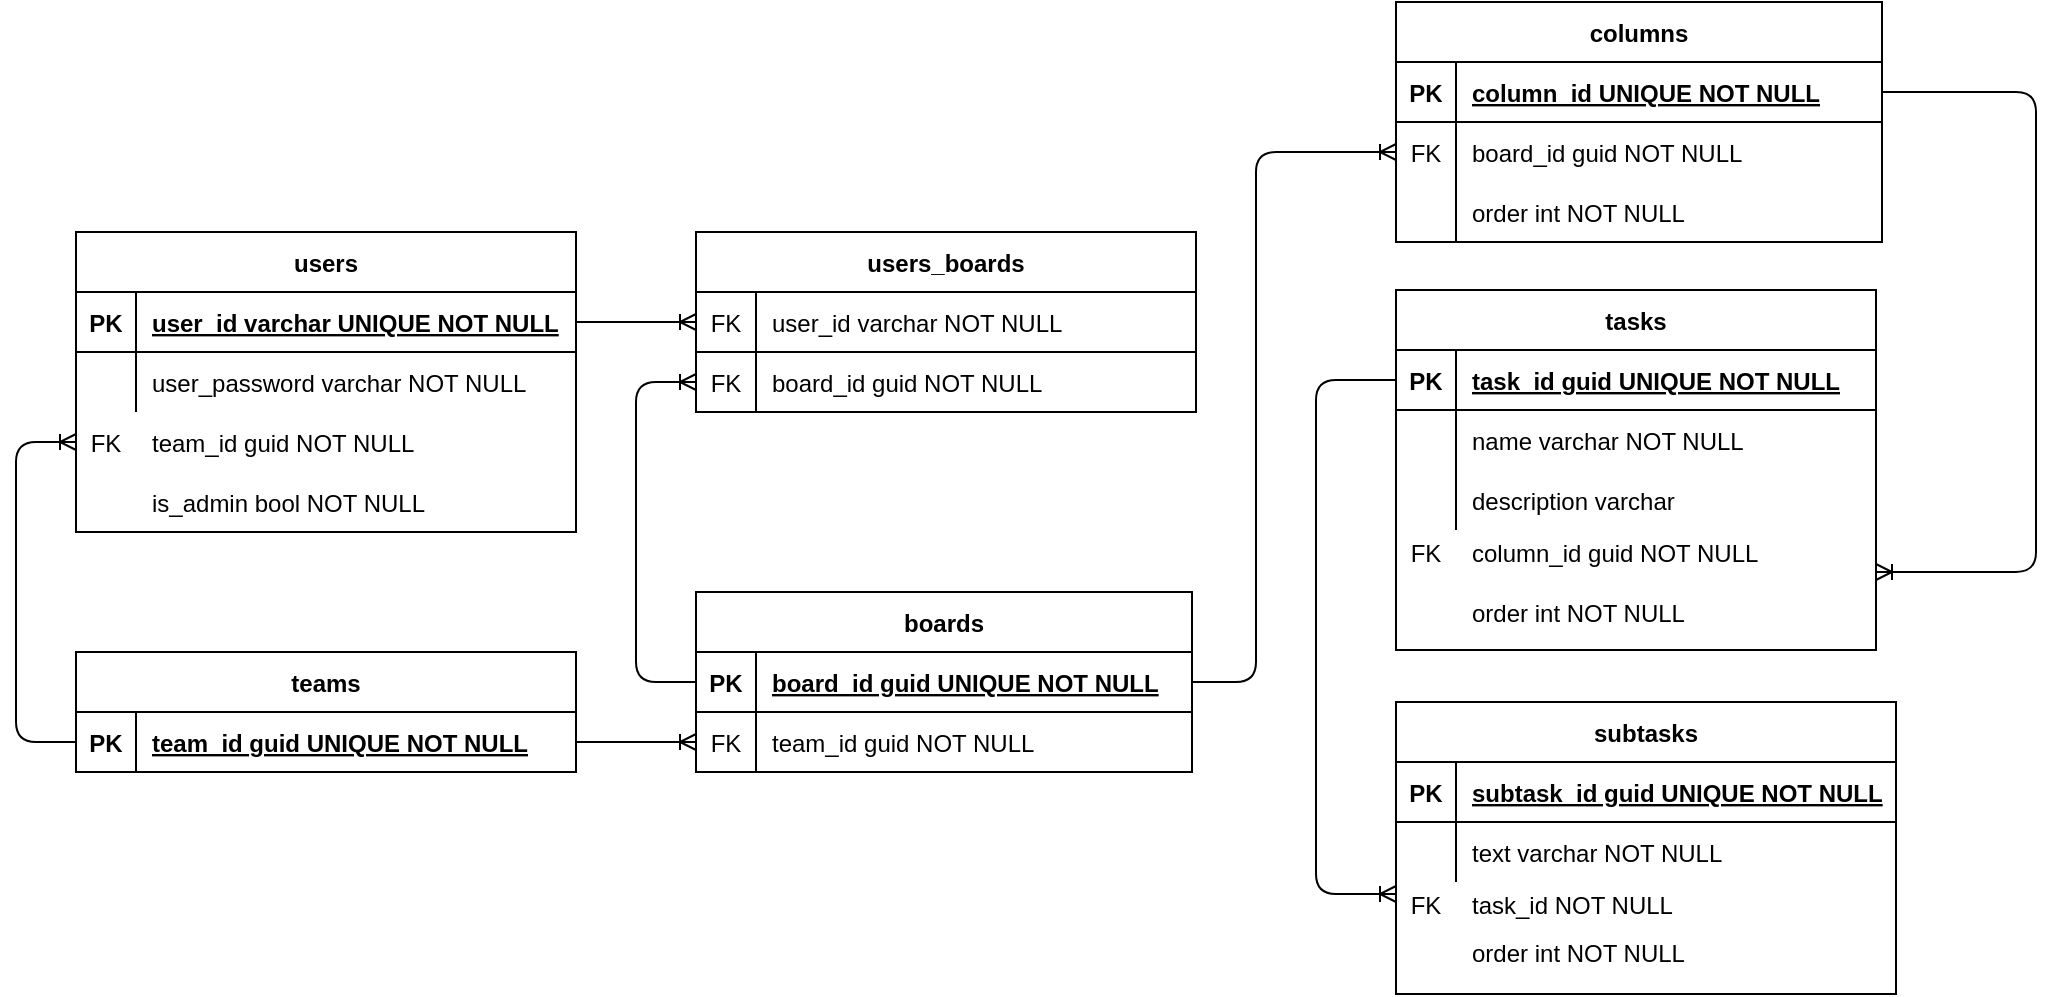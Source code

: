<mxfile version="14.5.1" type="device"><diagram id="R2lEEEUBdFMjLlhIrx00" name="Page-1"><mxGraphModel dx="2066" dy="1142" grid="1" gridSize="10" guides="1" tooltips="1" connect="1" arrows="1" fold="1" page="1" pageScale="1" pageWidth="1169" pageHeight="827" math="0" shadow="0" extFonts="Permanent Marker^https://fonts.googleapis.com/css?family=Permanent+Marker"><root><mxCell id="0"/><mxCell id="1" parent="0"/><mxCell id="C-vyLk0tnHw3VtMMgP7b-13" value="teams" style="shape=table;startSize=30;container=1;collapsible=1;childLayout=tableLayout;fixedRows=1;rowLines=0;fontStyle=1;align=center;resizeLast=1;" parent="1" vertex="1"><mxGeometry x="100" y="489" width="250" height="60" as="geometry"/></mxCell><mxCell id="C-vyLk0tnHw3VtMMgP7b-14" value="" style="shape=partialRectangle;collapsible=0;dropTarget=0;pointerEvents=0;fillColor=none;points=[[0,0.5],[1,0.5]];portConstraint=eastwest;top=0;left=0;right=0;bottom=1;" parent="C-vyLk0tnHw3VtMMgP7b-13" vertex="1"><mxGeometry y="30" width="250" height="30" as="geometry"/></mxCell><mxCell id="C-vyLk0tnHw3VtMMgP7b-15" value="PK" style="shape=partialRectangle;overflow=hidden;connectable=0;fillColor=none;top=0;left=0;bottom=0;right=0;fontStyle=1;" parent="C-vyLk0tnHw3VtMMgP7b-14" vertex="1"><mxGeometry width="30" height="30" as="geometry"/></mxCell><mxCell id="C-vyLk0tnHw3VtMMgP7b-16" value="team_id guid UNIQUE NOT NULL" style="shape=partialRectangle;overflow=hidden;connectable=0;fillColor=none;top=0;left=0;bottom=0;right=0;align=left;spacingLeft=6;fontStyle=5;" parent="C-vyLk0tnHw3VtMMgP7b-14" vertex="1"><mxGeometry x="30" width="220" height="30" as="geometry"/></mxCell><mxCell id="C-vyLk0tnHw3VtMMgP7b-23" value="users" style="shape=table;startSize=30;container=1;collapsible=1;childLayout=tableLayout;fixedRows=1;rowLines=0;fontStyle=1;align=center;resizeLast=1;" parent="1" vertex="1"><mxGeometry x="100" y="279" width="250" height="150" as="geometry"/></mxCell><mxCell id="C-vyLk0tnHw3VtMMgP7b-24" value="" style="shape=partialRectangle;collapsible=0;dropTarget=0;pointerEvents=0;fillColor=none;points=[[0,0.5],[1,0.5]];portConstraint=eastwest;top=0;left=0;right=0;bottom=1;" parent="C-vyLk0tnHw3VtMMgP7b-23" vertex="1"><mxGeometry y="30" width="250" height="30" as="geometry"/></mxCell><mxCell id="C-vyLk0tnHw3VtMMgP7b-25" value="PK" style="shape=partialRectangle;overflow=hidden;connectable=0;fillColor=none;top=0;left=0;bottom=0;right=0;fontStyle=1;" parent="C-vyLk0tnHw3VtMMgP7b-24" vertex="1"><mxGeometry width="30" height="30" as="geometry"/></mxCell><mxCell id="C-vyLk0tnHw3VtMMgP7b-26" value="user_id varchar UNIQUE NOT NULL" style="shape=partialRectangle;overflow=hidden;connectable=0;fillColor=none;top=0;left=0;bottom=0;right=0;align=left;spacingLeft=6;fontStyle=5;" parent="C-vyLk0tnHw3VtMMgP7b-24" vertex="1"><mxGeometry x="30" width="220" height="30" as="geometry"/></mxCell><mxCell id="C-vyLk0tnHw3VtMMgP7b-27" value="" style="shape=partialRectangle;collapsible=0;dropTarget=0;pointerEvents=0;fillColor=none;points=[[0,0.5],[1,0.5]];portConstraint=eastwest;top=0;left=0;right=0;bottom=0;" parent="C-vyLk0tnHw3VtMMgP7b-23" vertex="1"><mxGeometry y="60" width="250" height="30" as="geometry"/></mxCell><mxCell id="C-vyLk0tnHw3VtMMgP7b-28" value="" style="shape=partialRectangle;overflow=hidden;connectable=0;fillColor=none;top=0;left=0;bottom=0;right=0;" parent="C-vyLk0tnHw3VtMMgP7b-27" vertex="1"><mxGeometry width="30" height="30" as="geometry"/></mxCell><mxCell id="C-vyLk0tnHw3VtMMgP7b-29" value="user_password varchar NOT NULL" style="shape=partialRectangle;overflow=hidden;connectable=0;fillColor=none;top=0;left=0;bottom=0;right=0;align=left;spacingLeft=6;" parent="C-vyLk0tnHw3VtMMgP7b-27" vertex="1"><mxGeometry x="30" width="220" height="30" as="geometry"/></mxCell><mxCell id="38hJVAJg7Ue8zF0BsjDL-2" value="" style="shape=partialRectangle;collapsible=0;dropTarget=0;pointerEvents=0;fillColor=none;points=[[0,0.5],[1,0.5]];portConstraint=eastwest;top=0;left=0;right=0;bottom=0;" vertex="1" parent="1"><mxGeometry x="100" y="369" width="250" height="30" as="geometry"/></mxCell><mxCell id="38hJVAJg7Ue8zF0BsjDL-3" value="FK" style="shape=partialRectangle;overflow=hidden;connectable=0;fillColor=none;top=0;left=0;bottom=0;right=0;" vertex="1" parent="38hJVAJg7Ue8zF0BsjDL-2"><mxGeometry width="30" height="30" as="geometry"/></mxCell><mxCell id="38hJVAJg7Ue8zF0BsjDL-4" value="team_id guid NOT NULL" style="shape=partialRectangle;overflow=hidden;connectable=0;fillColor=none;top=0;left=0;bottom=0;right=0;align=left;spacingLeft=6;" vertex="1" parent="38hJVAJg7Ue8zF0BsjDL-2"><mxGeometry x="30" width="220" height="30" as="geometry"/></mxCell><mxCell id="38hJVAJg7Ue8zF0BsjDL-10" value="boards" style="shape=table;startSize=30;container=1;collapsible=1;childLayout=tableLayout;fixedRows=1;rowLines=0;fontStyle=1;align=center;resizeLast=1;" vertex="1" parent="1"><mxGeometry x="410" y="459" width="248" height="90" as="geometry"><mxRectangle x="482" y="300" width="70" height="30" as="alternateBounds"/></mxGeometry></mxCell><mxCell id="38hJVAJg7Ue8zF0BsjDL-11" value="" style="shape=partialRectangle;collapsible=0;dropTarget=0;pointerEvents=0;fillColor=none;top=0;left=0;bottom=1;right=0;points=[[0,0.5],[1,0.5]];portConstraint=eastwest;" vertex="1" parent="38hJVAJg7Ue8zF0BsjDL-10"><mxGeometry y="30" width="248" height="30" as="geometry"/></mxCell><mxCell id="38hJVAJg7Ue8zF0BsjDL-12" value="PK" style="shape=partialRectangle;connectable=0;fillColor=none;top=0;left=0;bottom=0;right=0;fontStyle=1;overflow=hidden;" vertex="1" parent="38hJVAJg7Ue8zF0BsjDL-11"><mxGeometry width="30" height="30" as="geometry"/></mxCell><mxCell id="38hJVAJg7Ue8zF0BsjDL-13" value="board_id guid UNIQUE NOT NULL" style="shape=partialRectangle;connectable=0;fillColor=none;top=0;left=0;bottom=0;right=0;align=left;spacingLeft=6;fontStyle=5;overflow=hidden;" vertex="1" parent="38hJVAJg7Ue8zF0BsjDL-11"><mxGeometry x="30" width="218" height="30" as="geometry"/></mxCell><mxCell id="38hJVAJg7Ue8zF0BsjDL-14" value="" style="shape=partialRectangle;collapsible=0;dropTarget=0;pointerEvents=0;fillColor=none;top=0;left=0;bottom=0;right=0;points=[[0,0.5],[1,0.5]];portConstraint=eastwest;" vertex="1" parent="38hJVAJg7Ue8zF0BsjDL-10"><mxGeometry y="60" width="248" height="30" as="geometry"/></mxCell><mxCell id="38hJVAJg7Ue8zF0BsjDL-15" value="FK" style="shape=partialRectangle;connectable=0;fillColor=none;top=0;left=0;bottom=0;right=0;editable=1;overflow=hidden;" vertex="1" parent="38hJVAJg7Ue8zF0BsjDL-14"><mxGeometry width="30" height="30" as="geometry"/></mxCell><mxCell id="38hJVAJg7Ue8zF0BsjDL-16" value="team_id guid NOT NULL" style="shape=partialRectangle;connectable=0;fillColor=none;top=0;left=0;bottom=0;right=0;align=left;spacingLeft=6;overflow=hidden;" vertex="1" parent="38hJVAJg7Ue8zF0BsjDL-14"><mxGeometry x="30" width="218" height="30" as="geometry"/></mxCell><mxCell id="38hJVAJg7Ue8zF0BsjDL-29" value="" style="edgeStyle=orthogonalEdgeStyle;fontSize=12;html=1;endArrow=ERoneToMany;exitX=1;exitY=0.5;exitDx=0;exitDy=0;entryX=0;entryY=0.5;entryDx=0;entryDy=0;" edge="1" parent="1" source="C-vyLk0tnHw3VtMMgP7b-14" target="38hJVAJg7Ue8zF0BsjDL-14"><mxGeometry width="100" height="100" relative="1" as="geometry"><mxPoint x="242" y="819" as="sourcePoint"/><mxPoint x="342" y="719" as="targetPoint"/></mxGeometry></mxCell><mxCell id="38hJVAJg7Ue8zF0BsjDL-30" value="users_boards" style="shape=table;startSize=30;container=1;collapsible=1;childLayout=tableLayout;fixedRows=1;rowLines=0;fontStyle=1;align=center;resizeLast=1;" vertex="1" parent="1"><mxGeometry x="410" y="279" width="250" height="90" as="geometry"/></mxCell><mxCell id="38hJVAJg7Ue8zF0BsjDL-31" value="" style="shape=partialRectangle;collapsible=0;dropTarget=0;pointerEvents=0;fillColor=none;top=0;left=0;bottom=1;right=0;points=[[0,0.5],[1,0.5]];portConstraint=eastwest;" vertex="1" parent="38hJVAJg7Ue8zF0BsjDL-30"><mxGeometry y="30" width="250" height="30" as="geometry"/></mxCell><mxCell id="38hJVAJg7Ue8zF0BsjDL-32" value="FK" style="shape=partialRectangle;connectable=0;fillColor=none;top=0;left=0;bottom=0;right=0;fontStyle=0;overflow=hidden;" vertex="1" parent="38hJVAJg7Ue8zF0BsjDL-31"><mxGeometry width="30" height="30" as="geometry"/></mxCell><mxCell id="38hJVAJg7Ue8zF0BsjDL-33" value="user_id varchar NOT NULL" style="shape=partialRectangle;connectable=0;fillColor=none;top=0;left=0;bottom=0;right=0;align=left;spacingLeft=6;fontStyle=0;overflow=hidden;" vertex="1" parent="38hJVAJg7Ue8zF0BsjDL-31"><mxGeometry x="30" width="220" height="30" as="geometry"/></mxCell><mxCell id="38hJVAJg7Ue8zF0BsjDL-34" value="" style="shape=partialRectangle;collapsible=0;dropTarget=0;pointerEvents=0;fillColor=none;top=0;left=0;bottom=0;right=0;points=[[0,0.5],[1,0.5]];portConstraint=eastwest;" vertex="1" parent="38hJVAJg7Ue8zF0BsjDL-30"><mxGeometry y="60" width="250" height="30" as="geometry"/></mxCell><mxCell id="38hJVAJg7Ue8zF0BsjDL-35" value="FK" style="shape=partialRectangle;connectable=0;fillColor=none;top=0;left=0;bottom=0;right=0;editable=1;overflow=hidden;" vertex="1" parent="38hJVAJg7Ue8zF0BsjDL-34"><mxGeometry width="30" height="30" as="geometry"/></mxCell><mxCell id="38hJVAJg7Ue8zF0BsjDL-36" value="board_id guid NOT NULL" style="shape=partialRectangle;connectable=0;fillColor=none;top=0;left=0;bottom=0;right=0;align=left;spacingLeft=6;overflow=hidden;" vertex="1" parent="38hJVAJg7Ue8zF0BsjDL-34"><mxGeometry x="30" width="220" height="30" as="geometry"/></mxCell><mxCell id="38hJVAJg7Ue8zF0BsjDL-48" value="" style="edgeStyle=orthogonalEdgeStyle;fontSize=12;html=1;endArrow=ERoneToMany;" edge="1" parent="1" source="38hJVAJg7Ue8zF0BsjDL-11" target="38hJVAJg7Ue8zF0BsjDL-34"><mxGeometry width="100" height="100" relative="1" as="geometry"><mxPoint x="312" y="779" as="sourcePoint"/><mxPoint x="412" y="679" as="targetPoint"/><Array as="points"><mxPoint x="380" y="504"/><mxPoint x="380" y="354"/></Array></mxGeometry></mxCell><mxCell id="38hJVAJg7Ue8zF0BsjDL-50" value="" style="edgeStyle=orthogonalEdgeStyle;fontSize=12;html=1;endArrow=ERoneToMany;" edge="1" parent="1" source="C-vyLk0tnHw3VtMMgP7b-24" target="38hJVAJg7Ue8zF0BsjDL-31"><mxGeometry width="100" height="100" relative="1" as="geometry"><mxPoint x="372" y="739" as="sourcePoint"/><mxPoint x="472" y="639" as="targetPoint"/></mxGeometry></mxCell><mxCell id="38hJVAJg7Ue8zF0BsjDL-61" value="" style="edgeStyle=orthogonalEdgeStyle;fontSize=12;html=1;endArrow=ERoneToMany;entryX=0;entryY=0.5;entryDx=0;entryDy=0;" edge="1" parent="1" source="C-vyLk0tnHw3VtMMgP7b-14" target="38hJVAJg7Ue8zF0BsjDL-2"><mxGeometry width="100" height="100" relative="1" as="geometry"><mxPoint x="182" y="429" as="sourcePoint"/><mxPoint x="282" y="329" as="targetPoint"/><Array as="points"><mxPoint x="70" y="534"/><mxPoint x="70" y="384"/></Array></mxGeometry></mxCell><mxCell id="38hJVAJg7Ue8zF0BsjDL-108" value="tasks" style="shape=table;startSize=30;container=1;collapsible=1;childLayout=tableLayout;fixedRows=1;rowLines=0;fontStyle=1;align=center;resizeLast=1;" vertex="1" parent="1"><mxGeometry x="760" y="308" width="240" height="180" as="geometry"/></mxCell><mxCell id="38hJVAJg7Ue8zF0BsjDL-109" value="" style="shape=partialRectangle;collapsible=0;dropTarget=0;pointerEvents=0;fillColor=none;top=0;left=0;bottom=1;right=0;points=[[0,0.5],[1,0.5]];portConstraint=eastwest;" vertex="1" parent="38hJVAJg7Ue8zF0BsjDL-108"><mxGeometry y="30" width="240" height="30" as="geometry"/></mxCell><mxCell id="38hJVAJg7Ue8zF0BsjDL-110" value="PK" style="shape=partialRectangle;connectable=0;fillColor=none;top=0;left=0;bottom=0;right=0;fontStyle=1;overflow=hidden;" vertex="1" parent="38hJVAJg7Ue8zF0BsjDL-109"><mxGeometry width="30" height="30" as="geometry"/></mxCell><mxCell id="38hJVAJg7Ue8zF0BsjDL-111" value="task_id guid UNIQUE NOT NULL" style="shape=partialRectangle;connectable=0;fillColor=none;top=0;left=0;bottom=0;right=0;align=left;spacingLeft=6;fontStyle=5;overflow=hidden;" vertex="1" parent="38hJVAJg7Ue8zF0BsjDL-109"><mxGeometry x="30" width="210" height="30" as="geometry"/></mxCell><mxCell id="38hJVAJg7Ue8zF0BsjDL-112" value="" style="shape=partialRectangle;collapsible=0;dropTarget=0;pointerEvents=0;fillColor=none;top=0;left=0;bottom=0;right=0;points=[[0,0.5],[1,0.5]];portConstraint=eastwest;" vertex="1" parent="38hJVAJg7Ue8zF0BsjDL-108"><mxGeometry y="60" width="240" height="30" as="geometry"/></mxCell><mxCell id="38hJVAJg7Ue8zF0BsjDL-113" value="" style="shape=partialRectangle;connectable=0;fillColor=none;top=0;left=0;bottom=0;right=0;editable=1;overflow=hidden;" vertex="1" parent="38hJVAJg7Ue8zF0BsjDL-112"><mxGeometry width="30" height="30" as="geometry"/></mxCell><mxCell id="38hJVAJg7Ue8zF0BsjDL-114" value="name varchar NOT NULL" style="shape=partialRectangle;connectable=0;fillColor=none;top=0;left=0;bottom=0;right=0;align=left;spacingLeft=6;overflow=hidden;" vertex="1" parent="38hJVAJg7Ue8zF0BsjDL-112"><mxGeometry x="30" width="210" height="30" as="geometry"/></mxCell><mxCell id="38hJVAJg7Ue8zF0BsjDL-115" value="" style="shape=partialRectangle;collapsible=0;dropTarget=0;pointerEvents=0;fillColor=none;top=0;left=0;bottom=0;right=0;points=[[0,0.5],[1,0.5]];portConstraint=eastwest;" vertex="1" parent="38hJVAJg7Ue8zF0BsjDL-108"><mxGeometry y="90" width="240" height="30" as="geometry"/></mxCell><mxCell id="38hJVAJg7Ue8zF0BsjDL-116" value="" style="shape=partialRectangle;connectable=0;fillColor=none;top=0;left=0;bottom=0;right=0;editable=1;overflow=hidden;" vertex="1" parent="38hJVAJg7Ue8zF0BsjDL-115"><mxGeometry width="30" height="30" as="geometry"/></mxCell><mxCell id="38hJVAJg7Ue8zF0BsjDL-117" value="description varchar" style="shape=partialRectangle;connectable=0;fillColor=none;top=0;left=0;bottom=0;right=0;align=left;spacingLeft=6;overflow=hidden;" vertex="1" parent="38hJVAJg7Ue8zF0BsjDL-115"><mxGeometry x="30" width="210" height="30" as="geometry"/></mxCell><mxCell id="38hJVAJg7Ue8zF0BsjDL-121" value="subtasks" style="shape=table;startSize=30;container=1;collapsible=1;childLayout=tableLayout;fixedRows=1;rowLines=0;fontStyle=1;align=center;resizeLast=1;" vertex="1" parent="1"><mxGeometry x="760" y="514" width="250" height="146" as="geometry"/></mxCell><mxCell id="38hJVAJg7Ue8zF0BsjDL-122" value="" style="shape=partialRectangle;collapsible=0;dropTarget=0;pointerEvents=0;fillColor=none;top=0;left=0;bottom=1;right=0;points=[[0,0.5],[1,0.5]];portConstraint=eastwest;" vertex="1" parent="38hJVAJg7Ue8zF0BsjDL-121"><mxGeometry y="30" width="250" height="30" as="geometry"/></mxCell><mxCell id="38hJVAJg7Ue8zF0BsjDL-123" value="PK" style="shape=partialRectangle;connectable=0;fillColor=none;top=0;left=0;bottom=0;right=0;fontStyle=1;overflow=hidden;" vertex="1" parent="38hJVAJg7Ue8zF0BsjDL-122"><mxGeometry width="30" height="30" as="geometry"/></mxCell><mxCell id="38hJVAJg7Ue8zF0BsjDL-124" value="subtask_id guid UNIQUE NOT NULL" style="shape=partialRectangle;connectable=0;fillColor=none;top=0;left=0;bottom=0;right=0;align=left;spacingLeft=6;fontStyle=5;overflow=hidden;" vertex="1" parent="38hJVAJg7Ue8zF0BsjDL-122"><mxGeometry x="30" width="220" height="30" as="geometry"/></mxCell><mxCell id="38hJVAJg7Ue8zF0BsjDL-125" value="" style="shape=partialRectangle;collapsible=0;dropTarget=0;pointerEvents=0;fillColor=none;top=0;left=0;bottom=0;right=0;points=[[0,0.5],[1,0.5]];portConstraint=eastwest;" vertex="1" parent="38hJVAJg7Ue8zF0BsjDL-121"><mxGeometry y="60" width="250" height="30" as="geometry"/></mxCell><mxCell id="38hJVAJg7Ue8zF0BsjDL-126" value="" style="shape=partialRectangle;connectable=0;fillColor=none;top=0;left=0;bottom=0;right=0;editable=1;overflow=hidden;" vertex="1" parent="38hJVAJg7Ue8zF0BsjDL-125"><mxGeometry width="30" height="30" as="geometry"/></mxCell><mxCell id="38hJVAJg7Ue8zF0BsjDL-127" value="text varchar NOT NULL" style="shape=partialRectangle;connectable=0;fillColor=none;top=0;left=0;bottom=0;right=0;align=left;spacingLeft=6;overflow=hidden;" vertex="1" parent="38hJVAJg7Ue8zF0BsjDL-125"><mxGeometry x="30" width="220" height="30" as="geometry"/></mxCell><mxCell id="38hJVAJg7Ue8zF0BsjDL-135" value="columns" style="shape=table;startSize=30;container=1;collapsible=1;childLayout=tableLayout;fixedRows=1;rowLines=0;fontStyle=1;align=center;resizeLast=1;" vertex="1" parent="1"><mxGeometry x="760" y="164" width="243" height="120" as="geometry"/></mxCell><mxCell id="38hJVAJg7Ue8zF0BsjDL-136" value="" style="shape=partialRectangle;collapsible=0;dropTarget=0;pointerEvents=0;fillColor=none;top=0;left=0;bottom=1;right=0;points=[[0,0.5],[1,0.5]];portConstraint=eastwest;" vertex="1" parent="38hJVAJg7Ue8zF0BsjDL-135"><mxGeometry y="30" width="243" height="30" as="geometry"/></mxCell><mxCell id="38hJVAJg7Ue8zF0BsjDL-137" value="PK" style="shape=partialRectangle;connectable=0;fillColor=none;top=0;left=0;bottom=0;right=0;fontStyle=1;overflow=hidden;" vertex="1" parent="38hJVAJg7Ue8zF0BsjDL-136"><mxGeometry width="30" height="30" as="geometry"/></mxCell><mxCell id="38hJVAJg7Ue8zF0BsjDL-138" value="column_id UNIQUE NOT NULL" style="shape=partialRectangle;connectable=0;fillColor=none;top=0;left=0;bottom=0;right=0;align=left;spacingLeft=6;fontStyle=5;overflow=hidden;" vertex="1" parent="38hJVAJg7Ue8zF0BsjDL-136"><mxGeometry x="30" width="213" height="30" as="geometry"/></mxCell><mxCell id="38hJVAJg7Ue8zF0BsjDL-139" value="" style="shape=partialRectangle;collapsible=0;dropTarget=0;pointerEvents=0;fillColor=none;top=0;left=0;bottom=0;right=0;points=[[0,0.5],[1,0.5]];portConstraint=eastwest;" vertex="1" parent="38hJVAJg7Ue8zF0BsjDL-135"><mxGeometry y="60" width="243" height="30" as="geometry"/></mxCell><mxCell id="38hJVAJg7Ue8zF0BsjDL-140" value="FK" style="shape=partialRectangle;connectable=0;fillColor=none;top=0;left=0;bottom=0;right=0;editable=1;overflow=hidden;" vertex="1" parent="38hJVAJg7Ue8zF0BsjDL-139"><mxGeometry width="30" height="30" as="geometry"/></mxCell><mxCell id="38hJVAJg7Ue8zF0BsjDL-141" value="board_id guid NOT NULL" style="shape=partialRectangle;connectable=0;fillColor=none;top=0;left=0;bottom=0;right=0;align=left;spacingLeft=6;overflow=hidden;" vertex="1" parent="38hJVAJg7Ue8zF0BsjDL-139"><mxGeometry x="30" width="213" height="30" as="geometry"/></mxCell><mxCell id="38hJVAJg7Ue8zF0BsjDL-142" value="" style="shape=partialRectangle;collapsible=0;dropTarget=0;pointerEvents=0;fillColor=none;top=0;left=0;bottom=0;right=0;points=[[0,0.5],[1,0.5]];portConstraint=eastwest;" vertex="1" parent="38hJVAJg7Ue8zF0BsjDL-135"><mxGeometry y="90" width="243" height="30" as="geometry"/></mxCell><mxCell id="38hJVAJg7Ue8zF0BsjDL-143" value="" style="shape=partialRectangle;connectable=0;fillColor=none;top=0;left=0;bottom=0;right=0;editable=1;overflow=hidden;" vertex="1" parent="38hJVAJg7Ue8zF0BsjDL-142"><mxGeometry width="30" height="30" as="geometry"/></mxCell><mxCell id="38hJVAJg7Ue8zF0BsjDL-144" value="order int NOT NULL" style="shape=partialRectangle;connectable=0;fillColor=none;top=0;left=0;bottom=0;right=0;align=left;spacingLeft=6;overflow=hidden;" vertex="1" parent="38hJVAJg7Ue8zF0BsjDL-142"><mxGeometry x="30" width="213" height="30" as="geometry"/></mxCell><mxCell id="38hJVAJg7Ue8zF0BsjDL-149" value="" style="shape=partialRectangle;collapsible=0;dropTarget=0;pointerEvents=0;fillColor=none;top=0;left=0;bottom=0;right=0;points=[[0,0.5],[1,0.5]];portConstraint=eastwest;" vertex="1" parent="1"><mxGeometry x="760" y="424" width="240" height="30" as="geometry"/></mxCell><mxCell id="38hJVAJg7Ue8zF0BsjDL-150" value="FK" style="shape=partialRectangle;connectable=0;fillColor=none;top=0;left=0;bottom=0;right=0;editable=1;overflow=hidden;" vertex="1" parent="38hJVAJg7Ue8zF0BsjDL-149"><mxGeometry width="30" height="30" as="geometry"/></mxCell><mxCell id="38hJVAJg7Ue8zF0BsjDL-151" value="column_id guid NOT NULL" style="shape=partialRectangle;connectable=0;fillColor=none;top=0;left=0;bottom=0;right=0;align=left;spacingLeft=6;overflow=hidden;" vertex="1" parent="38hJVAJg7Ue8zF0BsjDL-149"><mxGeometry x="30" width="210" height="30" as="geometry"/></mxCell><mxCell id="38hJVAJg7Ue8zF0BsjDL-152" value="" style="edgeStyle=orthogonalEdgeStyle;fontSize=12;html=1;endArrow=ERoneToMany;" edge="1" parent="1" source="38hJVAJg7Ue8zF0BsjDL-136" target="38hJVAJg7Ue8zF0BsjDL-149"><mxGeometry width="100" height="100" relative="1" as="geometry"><mxPoint x="402" y="524" as="sourcePoint"/><mxPoint x="502" y="424" as="targetPoint"/><Array as="points"><mxPoint x="1080" y="209"/><mxPoint x="1080" y="449"/></Array></mxGeometry></mxCell><mxCell id="38hJVAJg7Ue8zF0BsjDL-153" value="" style="shape=partialRectangle;collapsible=0;dropTarget=0;pointerEvents=0;fillColor=none;top=0;left=0;bottom=0;right=0;points=[[0,0.5],[1,0.5]];portConstraint=eastwest;" vertex="1" parent="1"><mxGeometry x="760" y="454" width="240" height="30" as="geometry"/></mxCell><mxCell id="38hJVAJg7Ue8zF0BsjDL-154" value="" style="shape=partialRectangle;connectable=0;fillColor=none;top=0;left=0;bottom=0;right=0;editable=1;overflow=hidden;" vertex="1" parent="38hJVAJg7Ue8zF0BsjDL-153"><mxGeometry width="30" height="30" as="geometry"/></mxCell><mxCell id="38hJVAJg7Ue8zF0BsjDL-155" value="order int NOT NULL" style="shape=partialRectangle;connectable=0;fillColor=none;top=0;left=0;bottom=0;right=0;align=left;spacingLeft=6;overflow=hidden;" vertex="1" parent="38hJVAJg7Ue8zF0BsjDL-153"><mxGeometry x="30" width="210" height="30" as="geometry"/></mxCell><mxCell id="38hJVAJg7Ue8zF0BsjDL-156" value="" style="shape=partialRectangle;collapsible=0;dropTarget=0;pointerEvents=0;fillColor=none;top=0;left=0;bottom=0;right=0;points=[[0,0.5],[1,0.5]];portConstraint=eastwest;" vertex="1" parent="1"><mxGeometry x="760" y="600" width="280" height="30" as="geometry"/></mxCell><mxCell id="38hJVAJg7Ue8zF0BsjDL-157" value="FK" style="shape=partialRectangle;connectable=0;fillColor=none;top=0;left=0;bottom=0;right=0;editable=1;overflow=hidden;" vertex="1" parent="38hJVAJg7Ue8zF0BsjDL-156"><mxGeometry width="30" height="30" as="geometry"/></mxCell><mxCell id="38hJVAJg7Ue8zF0BsjDL-158" value="task_id NOT NULL" style="shape=partialRectangle;connectable=0;fillColor=none;top=0;left=0;bottom=0;right=0;align=left;spacingLeft=6;overflow=hidden;" vertex="1" parent="38hJVAJg7Ue8zF0BsjDL-156"><mxGeometry x="30" width="250" height="30" as="geometry"/></mxCell><mxCell id="38hJVAJg7Ue8zF0BsjDL-159" value="" style="edgeStyle=orthogonalEdgeStyle;fontSize=12;html=1;endArrow=ERoneToMany;" edge="1" parent="1" source="38hJVAJg7Ue8zF0BsjDL-109" target="38hJVAJg7Ue8zF0BsjDL-156"><mxGeometry width="100" height="100" relative="1" as="geometry"><mxPoint x="720" y="570.004" as="sourcePoint"/><mxPoint x="827" y="660.004" as="targetPoint"/><Array as="points"><mxPoint x="720" y="353"/><mxPoint x="720" y="610"/></Array></mxGeometry></mxCell><mxCell id="38hJVAJg7Ue8zF0BsjDL-160" value="" style="shape=partialRectangle;collapsible=0;dropTarget=0;pointerEvents=0;fillColor=none;points=[[0,0.5],[1,0.5]];portConstraint=eastwest;top=0;left=0;right=0;bottom=0;" vertex="1" parent="1"><mxGeometry x="100" y="399" width="250" height="30" as="geometry"/></mxCell><mxCell id="38hJVAJg7Ue8zF0BsjDL-161" value="" style="shape=partialRectangle;overflow=hidden;connectable=0;fillColor=none;top=0;left=0;bottom=0;right=0;" vertex="1" parent="38hJVAJg7Ue8zF0BsjDL-160"><mxGeometry width="30" height="30" as="geometry"/></mxCell><mxCell id="38hJVAJg7Ue8zF0BsjDL-162" value="is_admin bool NOT NULL" style="shape=partialRectangle;overflow=hidden;connectable=0;fillColor=none;top=0;left=0;bottom=0;right=0;align=left;spacingLeft=6;" vertex="1" parent="38hJVAJg7Ue8zF0BsjDL-160"><mxGeometry x="30" width="220" height="30" as="geometry"/></mxCell><mxCell id="38hJVAJg7Ue8zF0BsjDL-166" value="" style="shape=partialRectangle;collapsible=0;dropTarget=0;pointerEvents=0;fillColor=none;top=0;left=0;bottom=0;right=0;points=[[0,0.5],[1,0.5]];portConstraint=eastwest;" vertex="1" parent="1"><mxGeometry x="760" y="624" width="240" height="30" as="geometry"/></mxCell><mxCell id="38hJVAJg7Ue8zF0BsjDL-167" value="" style="shape=partialRectangle;connectable=0;fillColor=none;top=0;left=0;bottom=0;right=0;editable=1;overflow=hidden;" vertex="1" parent="38hJVAJg7Ue8zF0BsjDL-166"><mxGeometry width="30" height="30" as="geometry"/></mxCell><mxCell id="38hJVAJg7Ue8zF0BsjDL-168" value="order int NOT NULL" style="shape=partialRectangle;connectable=0;fillColor=none;top=0;left=0;bottom=0;right=0;align=left;spacingLeft=6;overflow=hidden;" vertex="1" parent="38hJVAJg7Ue8zF0BsjDL-166"><mxGeometry x="30" width="210" height="30" as="geometry"/></mxCell><mxCell id="38hJVAJg7Ue8zF0BsjDL-169" value="" style="edgeStyle=orthogonalEdgeStyle;fontSize=12;html=1;endArrow=ERoneToMany;" edge="1" parent="1" source="38hJVAJg7Ue8zF0BsjDL-11" target="38hJVAJg7Ue8zF0BsjDL-139"><mxGeometry width="100" height="100" relative="1" as="geometry"><mxPoint x="620" y="360" as="sourcePoint"/><mxPoint x="720" y="260" as="targetPoint"/><Array as="points"><mxPoint x="690" y="504"/><mxPoint x="690" y="239"/></Array></mxGeometry></mxCell></root></mxGraphModel></diagram></mxfile>